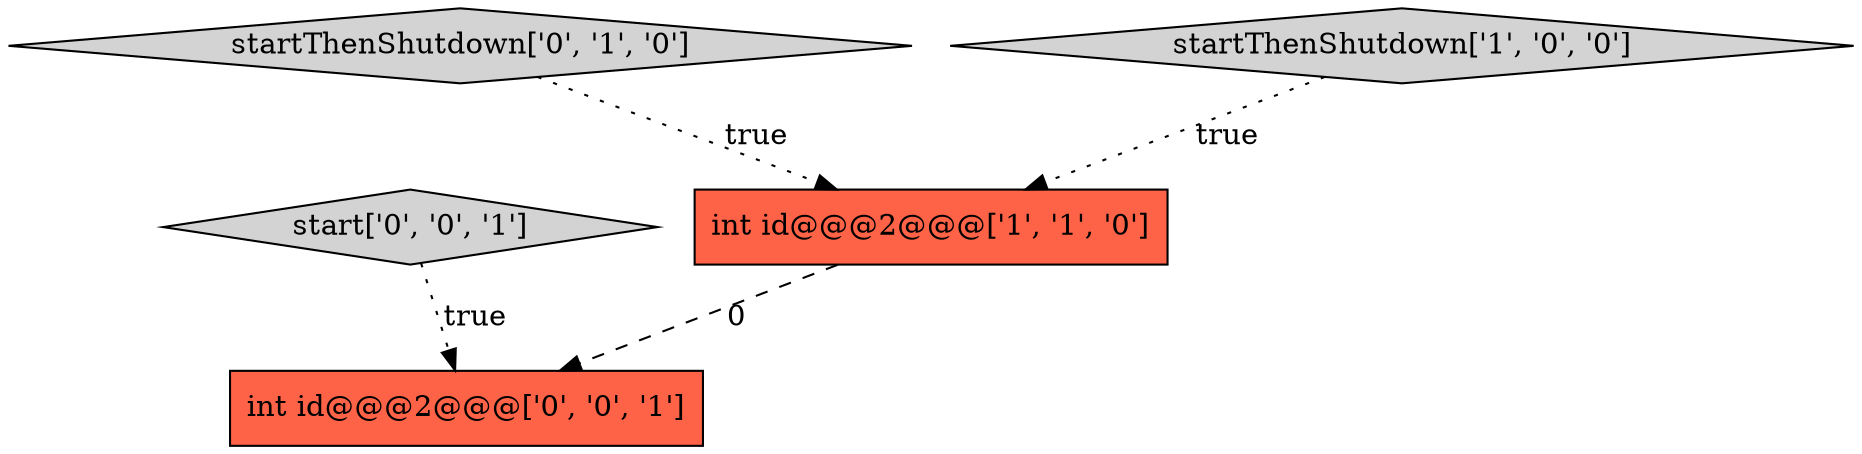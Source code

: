 digraph {
0 [style = filled, label = "int id@@@2@@@['1', '1', '0']", fillcolor = tomato, shape = box image = "AAA0AAABBB1BBB"];
2 [style = filled, label = "startThenShutdown['0', '1', '0']", fillcolor = lightgray, shape = diamond image = "AAA0AAABBB2BBB"];
3 [style = filled, label = "start['0', '0', '1']", fillcolor = lightgray, shape = diamond image = "AAA0AAABBB3BBB"];
4 [style = filled, label = "int id@@@2@@@['0', '0', '1']", fillcolor = tomato, shape = box image = "AAA0AAABBB3BBB"];
1 [style = filled, label = "startThenShutdown['1', '0', '0']", fillcolor = lightgray, shape = diamond image = "AAA0AAABBB1BBB"];
2->0 [style = dotted, label="true"];
0->4 [style = dashed, label="0"];
3->4 [style = dotted, label="true"];
1->0 [style = dotted, label="true"];
}
